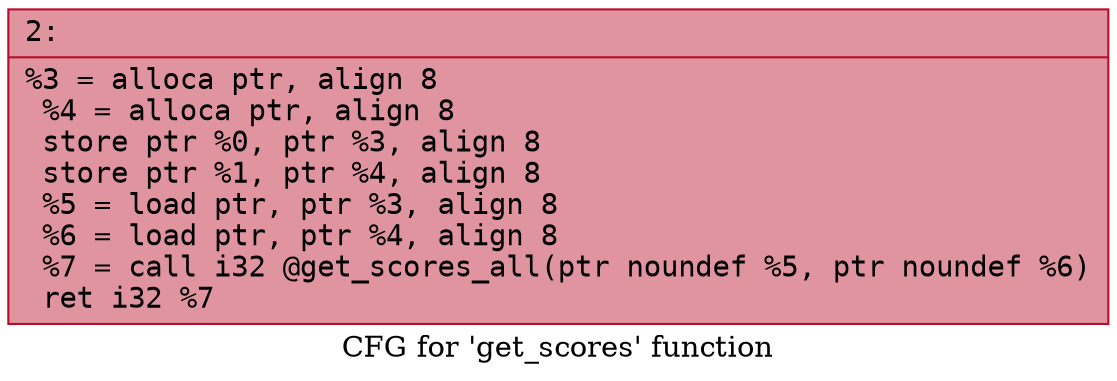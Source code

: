 digraph "CFG for 'get_scores' function" {
	label="CFG for 'get_scores' function";

	Node0x600001f41e50 [shape=record,color="#b70d28ff", style=filled, fillcolor="#b70d2870" fontname="Courier",label="{2:\l|  %3 = alloca ptr, align 8\l  %4 = alloca ptr, align 8\l  store ptr %0, ptr %3, align 8\l  store ptr %1, ptr %4, align 8\l  %5 = load ptr, ptr %3, align 8\l  %6 = load ptr, ptr %4, align 8\l  %7 = call i32 @get_scores_all(ptr noundef %5, ptr noundef %6)\l  ret i32 %7\l}"];
}
